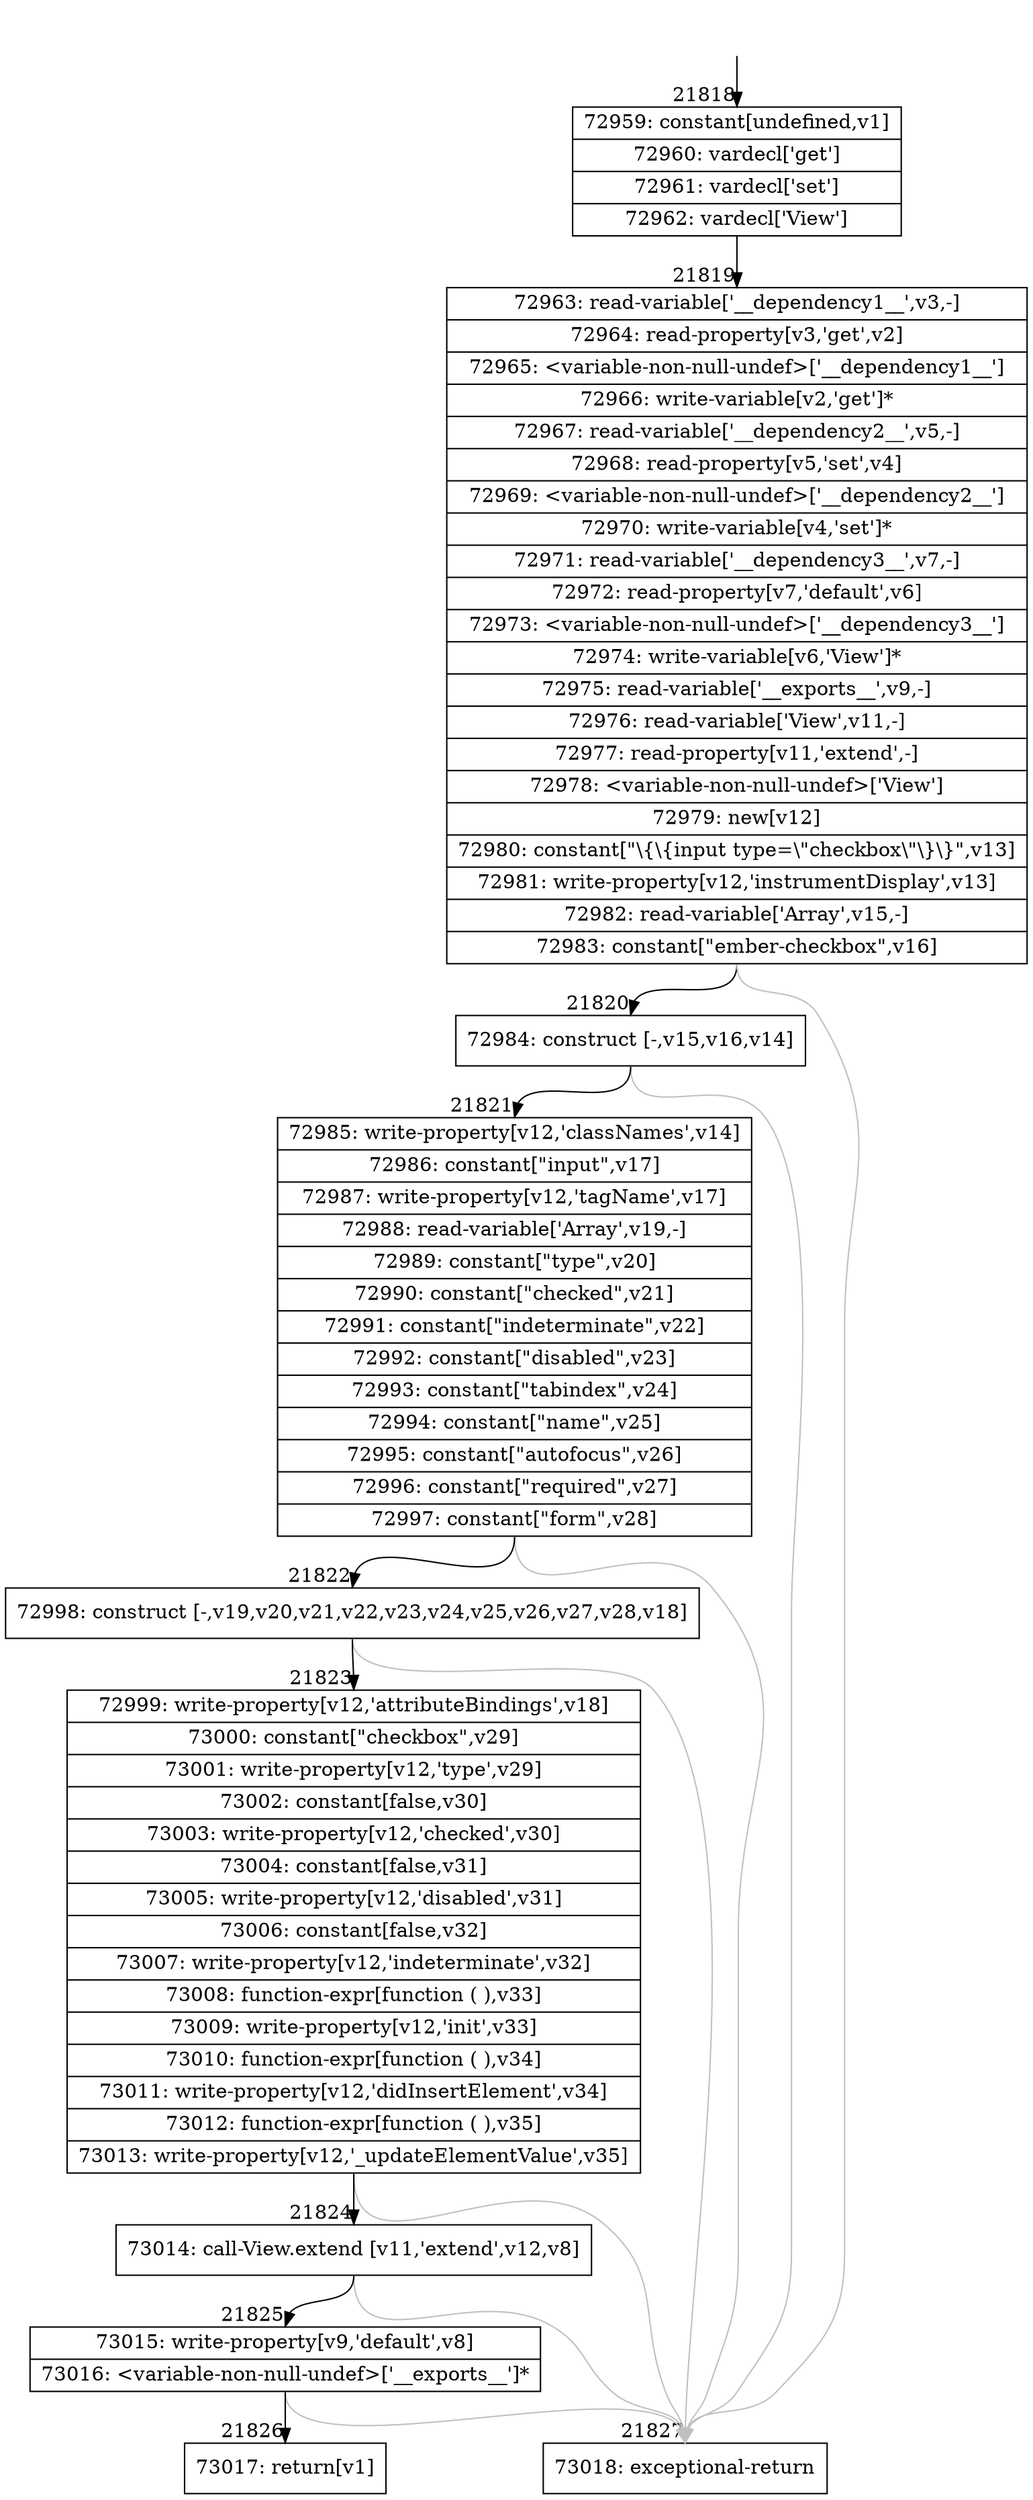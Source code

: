 digraph {
rankdir="TD"
BB_entry1905[shape=none,label=""];
BB_entry1905 -> BB21818 [tailport=s, headport=n, headlabel="    21818"]
BB21818 [shape=record label="{72959: constant[undefined,v1]|72960: vardecl['get']|72961: vardecl['set']|72962: vardecl['View']}" ] 
BB21818 -> BB21819 [tailport=s, headport=n, headlabel="      21819"]
BB21819 [shape=record label="{72963: read-variable['__dependency1__',v3,-]|72964: read-property[v3,'get',v2]|72965: \<variable-non-null-undef\>['__dependency1__']|72966: write-variable[v2,'get']*|72967: read-variable['__dependency2__',v5,-]|72968: read-property[v5,'set',v4]|72969: \<variable-non-null-undef\>['__dependency2__']|72970: write-variable[v4,'set']*|72971: read-variable['__dependency3__',v7,-]|72972: read-property[v7,'default',v6]|72973: \<variable-non-null-undef\>['__dependency3__']|72974: write-variable[v6,'View']*|72975: read-variable['__exports__',v9,-]|72976: read-variable['View',v11,-]|72977: read-property[v11,'extend',-]|72978: \<variable-non-null-undef\>['View']|72979: new[v12]|72980: constant[\"\\\{\\\{input type=\\\"checkbox\\\"\\\}\\\}\",v13]|72981: write-property[v12,'instrumentDisplay',v13]|72982: read-variable['Array',v15,-]|72983: constant[\"ember-checkbox\",v16]}" ] 
BB21819 -> BB21820 [tailport=s, headport=n, headlabel="      21820"]
BB21819 -> BB21827 [tailport=s, headport=n, color=gray, headlabel="      21827"]
BB21820 [shape=record label="{72984: construct [-,v15,v16,v14]}" ] 
BB21820 -> BB21821 [tailport=s, headport=n, headlabel="      21821"]
BB21820 -> BB21827 [tailport=s, headport=n, color=gray]
BB21821 [shape=record label="{72985: write-property[v12,'classNames',v14]|72986: constant[\"input\",v17]|72987: write-property[v12,'tagName',v17]|72988: read-variable['Array',v19,-]|72989: constant[\"type\",v20]|72990: constant[\"checked\",v21]|72991: constant[\"indeterminate\",v22]|72992: constant[\"disabled\",v23]|72993: constant[\"tabindex\",v24]|72994: constant[\"name\",v25]|72995: constant[\"autofocus\",v26]|72996: constant[\"required\",v27]|72997: constant[\"form\",v28]}" ] 
BB21821 -> BB21822 [tailport=s, headport=n, headlabel="      21822"]
BB21821 -> BB21827 [tailport=s, headport=n, color=gray]
BB21822 [shape=record label="{72998: construct [-,v19,v20,v21,v22,v23,v24,v25,v26,v27,v28,v18]}" ] 
BB21822 -> BB21823 [tailport=s, headport=n, headlabel="      21823"]
BB21822 -> BB21827 [tailport=s, headport=n, color=gray]
BB21823 [shape=record label="{72999: write-property[v12,'attributeBindings',v18]|73000: constant[\"checkbox\",v29]|73001: write-property[v12,'type',v29]|73002: constant[false,v30]|73003: write-property[v12,'checked',v30]|73004: constant[false,v31]|73005: write-property[v12,'disabled',v31]|73006: constant[false,v32]|73007: write-property[v12,'indeterminate',v32]|73008: function-expr[function ( ),v33]|73009: write-property[v12,'init',v33]|73010: function-expr[function ( ),v34]|73011: write-property[v12,'didInsertElement',v34]|73012: function-expr[function ( ),v35]|73013: write-property[v12,'_updateElementValue',v35]}" ] 
BB21823 -> BB21824 [tailport=s, headport=n, headlabel="      21824"]
BB21823 -> BB21827 [tailport=s, headport=n, color=gray]
BB21824 [shape=record label="{73014: call-View.extend [v11,'extend',v12,v8]}" ] 
BB21824 -> BB21825 [tailport=s, headport=n, headlabel="      21825"]
BB21824 -> BB21827 [tailport=s, headport=n, color=gray]
BB21825 [shape=record label="{73015: write-property[v9,'default',v8]|73016: \<variable-non-null-undef\>['__exports__']*}" ] 
BB21825 -> BB21826 [tailport=s, headport=n, headlabel="      21826"]
BB21825 -> BB21827 [tailport=s, headport=n, color=gray]
BB21826 [shape=record label="{73017: return[v1]}" ] 
BB21827 [shape=record label="{73018: exceptional-return}" ] 
//#$~ 40829
}

